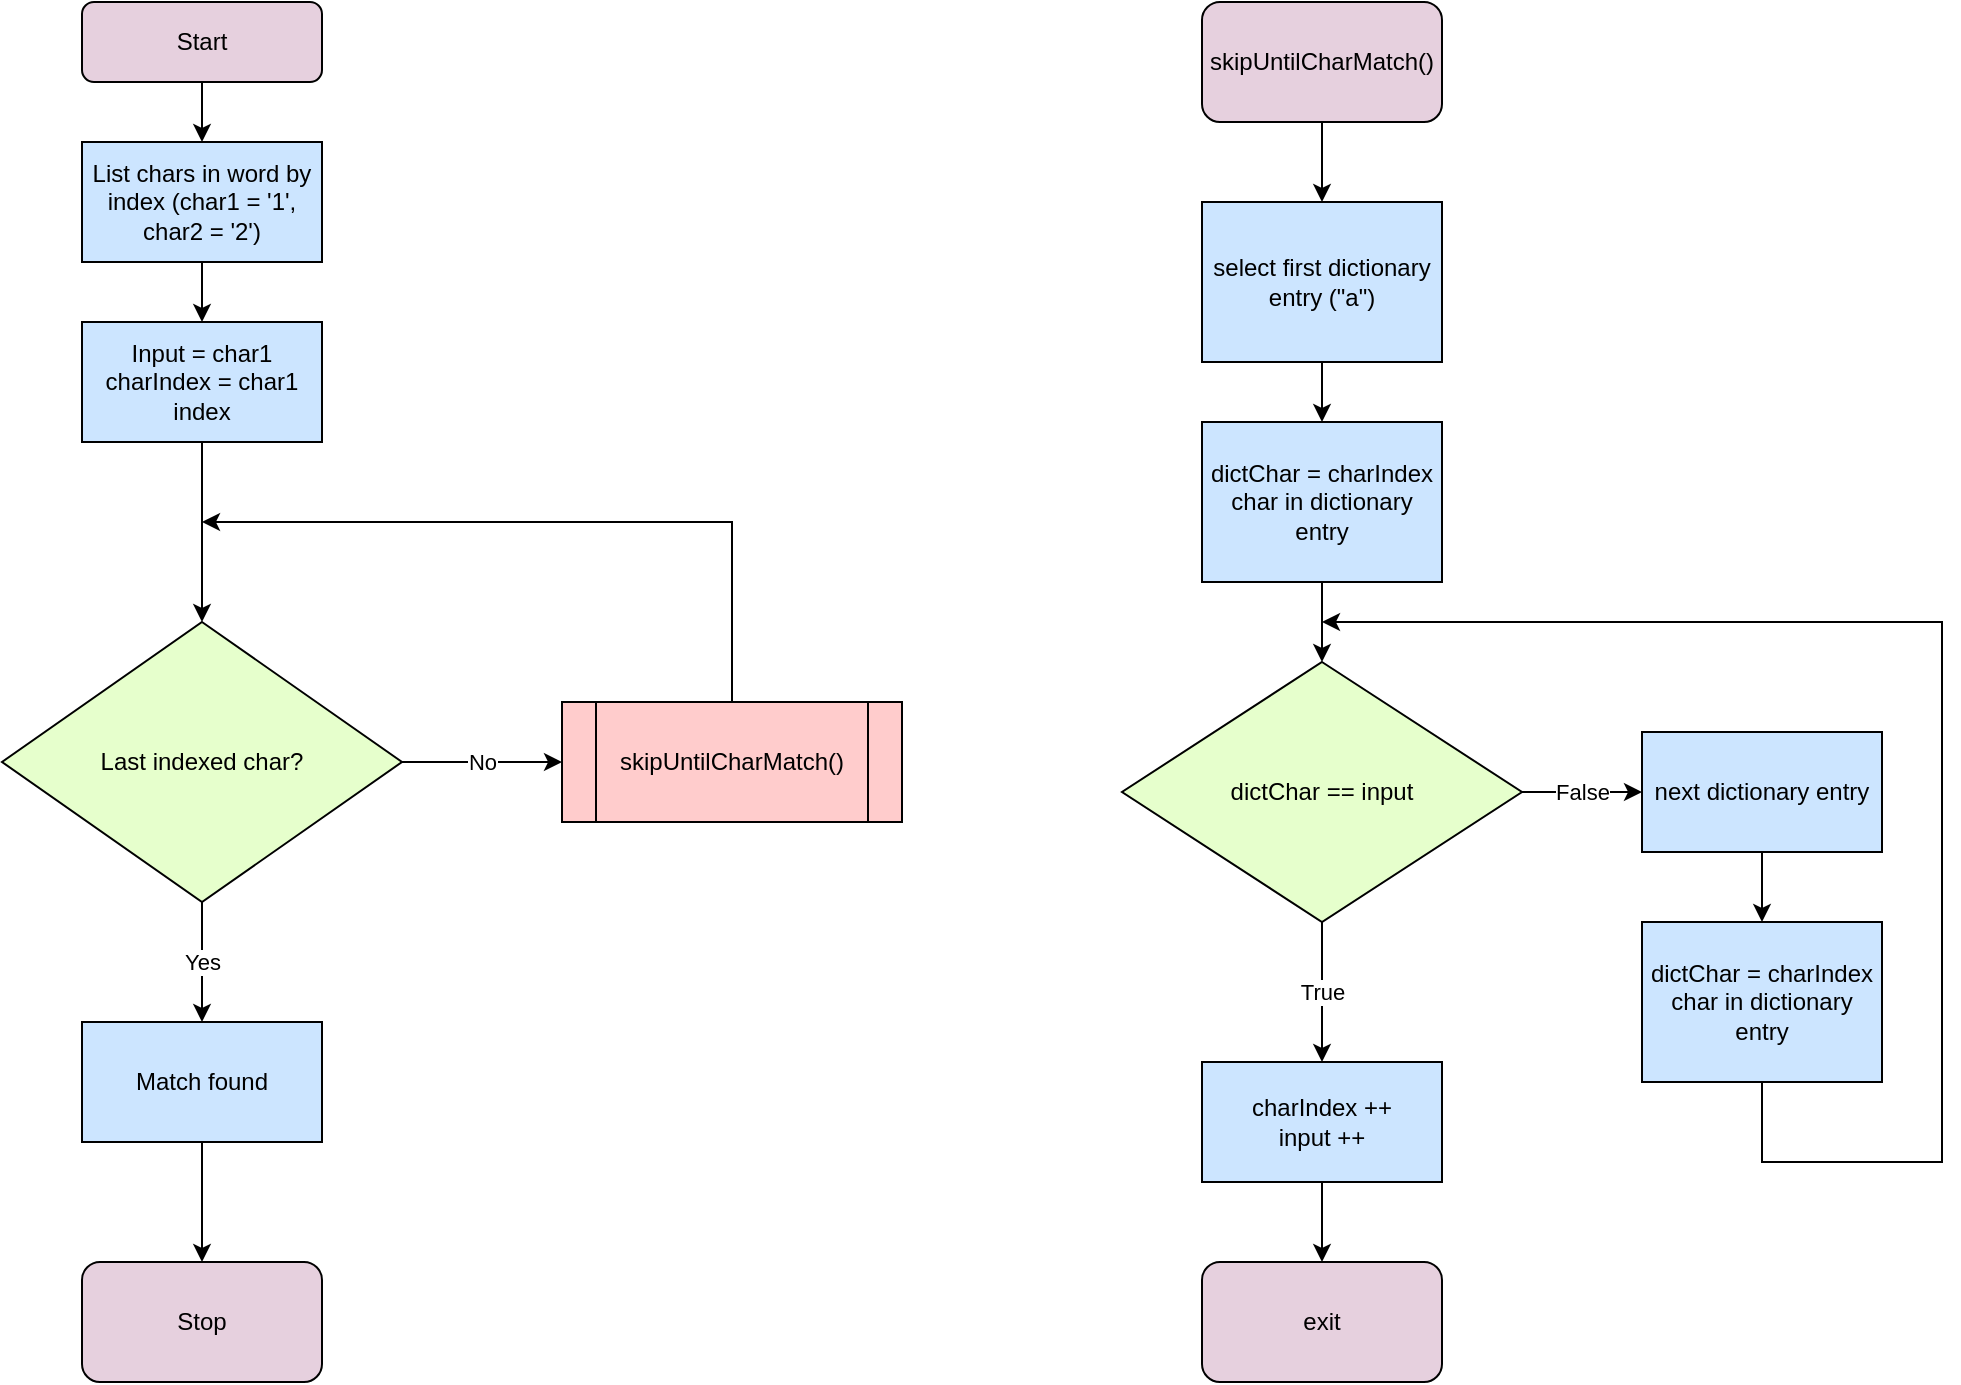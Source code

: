 <mxfile version="24.5.5" type="onedrive">
  <diagram id="C5RBs43oDa-KdzZeNtuy" name="Page-1">
    <mxGraphModel grid="1" page="1" gridSize="10" guides="1" tooltips="1" connect="1" arrows="1" fold="1" pageScale="1" pageWidth="827" pageHeight="1169" math="0" shadow="0">
      <root>
        <mxCell id="WIyWlLk6GJQsqaUBKTNV-0" />
        <mxCell id="WIyWlLk6GJQsqaUBKTNV-1" parent="WIyWlLk6GJQsqaUBKTNV-0" />
        <mxCell id="x1-43eIttwK8g5oFzCSQ-51" style="edgeStyle=orthogonalEdgeStyle;rounded=0;orthogonalLoop=1;jettySize=auto;html=1;exitX=0.5;exitY=1;exitDx=0;exitDy=0;entryX=0.5;entryY=0;entryDx=0;entryDy=0;" edge="1" parent="WIyWlLk6GJQsqaUBKTNV-1" source="WIyWlLk6GJQsqaUBKTNV-3" target="x1-43eIttwK8g5oFzCSQ-5">
          <mxGeometry relative="1" as="geometry" />
        </mxCell>
        <mxCell id="WIyWlLk6GJQsqaUBKTNV-3" value="Start" style="rounded=1;whiteSpace=wrap;html=1;fontSize=12;glass=0;strokeWidth=1;shadow=0;fillColor=#E6D0DE;" vertex="1" parent="WIyWlLk6GJQsqaUBKTNV-1">
          <mxGeometry x="40" y="40" width="120" height="40" as="geometry" />
        </mxCell>
        <mxCell id="x1-43eIttwK8g5oFzCSQ-55" style="edgeStyle=orthogonalEdgeStyle;rounded=0;orthogonalLoop=1;jettySize=auto;html=1;exitX=0.5;exitY=1;exitDx=0;exitDy=0;entryX=0.5;entryY=0;entryDx=0;entryDy=0;" edge="1" parent="WIyWlLk6GJQsqaUBKTNV-1" source="x1-43eIttwK8g5oFzCSQ-5" target="x1-43eIttwK8g5oFzCSQ-54">
          <mxGeometry relative="1" as="geometry" />
        </mxCell>
        <mxCell id="x1-43eIttwK8g5oFzCSQ-5" value="List chars in word by index (char1 = &#39;1&#39;, char2 = &#39;2&#39;)" style="rounded=0;whiteSpace=wrap;html=1;fillColor=#CCE5FF;" vertex="1" parent="WIyWlLk6GJQsqaUBKTNV-1">
          <mxGeometry x="40" y="110" width="120" height="60" as="geometry" />
        </mxCell>
        <mxCell id="x1-43eIttwK8g5oFzCSQ-35" value="False" style="edgeStyle=orthogonalEdgeStyle;rounded=0;orthogonalLoop=1;jettySize=auto;html=1;exitX=1;exitY=0.5;exitDx=0;exitDy=0;entryX=0;entryY=0.5;entryDx=0;entryDy=0;" edge="1" parent="WIyWlLk6GJQsqaUBKTNV-1" source="x1-43eIttwK8g5oFzCSQ-11" target="x1-43eIttwK8g5oFzCSQ-18">
          <mxGeometry relative="1" as="geometry" />
        </mxCell>
        <mxCell id="x1-43eIttwK8g5oFzCSQ-43" value="True" style="edgeStyle=orthogonalEdgeStyle;rounded=0;orthogonalLoop=1;jettySize=auto;html=1;exitX=0.5;exitY=1;exitDx=0;exitDy=0;entryX=0.5;entryY=0;entryDx=0;entryDy=0;" edge="1" parent="WIyWlLk6GJQsqaUBKTNV-1" source="x1-43eIttwK8g5oFzCSQ-11" target="x1-43eIttwK8g5oFzCSQ-34">
          <mxGeometry relative="1" as="geometry" />
        </mxCell>
        <mxCell id="x1-43eIttwK8g5oFzCSQ-11" value="dictChar == input" style="rhombus;whiteSpace=wrap;html=1;fillColor=#E6FFCC;" vertex="1" parent="WIyWlLk6GJQsqaUBKTNV-1">
          <mxGeometry x="560" y="370" width="200" height="130" as="geometry" />
        </mxCell>
        <mxCell id="x1-43eIttwK8g5oFzCSQ-41" style="edgeStyle=orthogonalEdgeStyle;rounded=0;orthogonalLoop=1;jettySize=auto;html=1;exitX=0.5;exitY=1;exitDx=0;exitDy=0;" edge="1" parent="WIyWlLk6GJQsqaUBKTNV-1" source="x1-43eIttwK8g5oFzCSQ-13" target="x1-43eIttwK8g5oFzCSQ-11">
          <mxGeometry relative="1" as="geometry" />
        </mxCell>
        <mxCell id="x1-43eIttwK8g5oFzCSQ-13" value="dictChar = charIndex char in dictionary entry" style="rounded=0;whiteSpace=wrap;html=1;fillColor=#CCE5FF;" vertex="1" parent="WIyWlLk6GJQsqaUBKTNV-1">
          <mxGeometry x="600" y="250" width="120" height="80" as="geometry" />
        </mxCell>
        <mxCell id="x1-43eIttwK8g5oFzCSQ-46" style="edgeStyle=orthogonalEdgeStyle;rounded=0;orthogonalLoop=1;jettySize=auto;html=1;exitX=0.5;exitY=1;exitDx=0;exitDy=0;entryX=0.5;entryY=0;entryDx=0;entryDy=0;" edge="1" parent="WIyWlLk6GJQsqaUBKTNV-1" source="x1-43eIttwK8g5oFzCSQ-18" target="x1-43eIttwK8g5oFzCSQ-45">
          <mxGeometry relative="1" as="geometry" />
        </mxCell>
        <mxCell id="x1-43eIttwK8g5oFzCSQ-18" value="next dictionary entry" style="rounded=0;whiteSpace=wrap;html=1;fillColor=#CCE5FF;" vertex="1" parent="WIyWlLk6GJQsqaUBKTNV-1">
          <mxGeometry x="820" y="405" width="120" height="60" as="geometry" />
        </mxCell>
        <mxCell id="x1-43eIttwK8g5oFzCSQ-40" style="edgeStyle=orthogonalEdgeStyle;rounded=0;orthogonalLoop=1;jettySize=auto;html=1;exitX=0.5;exitY=1;exitDx=0;exitDy=0;entryX=0.5;entryY=0;entryDx=0;entryDy=0;" edge="1" parent="WIyWlLk6GJQsqaUBKTNV-1" target="x1-43eIttwK8g5oFzCSQ-13">
          <mxGeometry relative="1" as="geometry">
            <mxPoint x="660" y="220" as="sourcePoint" />
          </mxGeometry>
        </mxCell>
        <mxCell id="x1-43eIttwK8g5oFzCSQ-27" value="Yes" style="edgeStyle=orthogonalEdgeStyle;rounded=0;orthogonalLoop=1;jettySize=auto;html=1;exitX=0.5;exitY=1;exitDx=0;exitDy=0;entryX=0.5;entryY=0;entryDx=0;entryDy=0;" edge="1" parent="WIyWlLk6GJQsqaUBKTNV-1" source="x1-43eIttwK8g5oFzCSQ-23" target="x1-43eIttwK8g5oFzCSQ-25">
          <mxGeometry relative="1" as="geometry" />
        </mxCell>
        <mxCell id="x1-43eIttwK8g5oFzCSQ-50" value="No" style="edgeStyle=orthogonalEdgeStyle;rounded=0;orthogonalLoop=1;jettySize=auto;html=1;exitX=1;exitY=0.5;exitDx=0;exitDy=0;entryX=0;entryY=0.5;entryDx=0;entryDy=0;" edge="1" parent="WIyWlLk6GJQsqaUBKTNV-1" source="x1-43eIttwK8g5oFzCSQ-23" target="x1-43eIttwK8g5oFzCSQ-30">
          <mxGeometry relative="1" as="geometry" />
        </mxCell>
        <mxCell id="x1-43eIttwK8g5oFzCSQ-23" value="Last indexed char?" style="rhombus;whiteSpace=wrap;html=1;fillColor=#E6FFCC;" vertex="1" parent="WIyWlLk6GJQsqaUBKTNV-1">
          <mxGeometry y="350" width="200" height="140" as="geometry" />
        </mxCell>
        <mxCell id="x1-43eIttwK8g5oFzCSQ-28" style="edgeStyle=orthogonalEdgeStyle;rounded=0;orthogonalLoop=1;jettySize=auto;html=1;exitX=0.5;exitY=1;exitDx=0;exitDy=0;entryX=0.5;entryY=0;entryDx=0;entryDy=0;" edge="1" parent="WIyWlLk6GJQsqaUBKTNV-1" source="x1-43eIttwK8g5oFzCSQ-25" target="x1-43eIttwK8g5oFzCSQ-26">
          <mxGeometry relative="1" as="geometry" />
        </mxCell>
        <mxCell id="x1-43eIttwK8g5oFzCSQ-25" value="Match found" style="rounded=0;whiteSpace=wrap;html=1;fillColor=#CCE5FF;" vertex="1" parent="WIyWlLk6GJQsqaUBKTNV-1">
          <mxGeometry x="40" y="550" width="120" height="60" as="geometry" />
        </mxCell>
        <mxCell id="x1-43eIttwK8g5oFzCSQ-26" value="Stop" style="rounded=1;whiteSpace=wrap;html=1;fillColor=#E6D0DE;" vertex="1" parent="WIyWlLk6GJQsqaUBKTNV-1">
          <mxGeometry x="40" y="670" width="120" height="60" as="geometry" />
        </mxCell>
        <mxCell id="x1-43eIttwK8g5oFzCSQ-57" style="edgeStyle=orthogonalEdgeStyle;rounded=0;orthogonalLoop=1;jettySize=auto;html=1;exitX=0.5;exitY=0;exitDx=0;exitDy=0;" edge="1" parent="WIyWlLk6GJQsqaUBKTNV-1" source="x1-43eIttwK8g5oFzCSQ-30">
          <mxGeometry relative="1" as="geometry">
            <mxPoint x="100" y="300" as="targetPoint" />
            <Array as="points">
              <mxPoint x="365" y="300" />
            </Array>
          </mxGeometry>
        </mxCell>
        <mxCell id="x1-43eIttwK8g5oFzCSQ-30" value="skipUntilCharMatch()" style="shape=process;whiteSpace=wrap;html=1;backgroundOutline=1;fillColor=#FFCCCC;" vertex="1" parent="WIyWlLk6GJQsqaUBKTNV-1">
          <mxGeometry x="280" y="390" width="170" height="60" as="geometry" />
        </mxCell>
        <mxCell id="x1-43eIttwK8g5oFzCSQ-60" style="edgeStyle=orthogonalEdgeStyle;rounded=0;orthogonalLoop=1;jettySize=auto;html=1;exitX=0.5;exitY=1;exitDx=0;exitDy=0;entryX=0.5;entryY=0;entryDx=0;entryDy=0;" edge="1" parent="WIyWlLk6GJQsqaUBKTNV-1" source="x1-43eIttwK8g5oFzCSQ-31" target="x1-43eIttwK8g5oFzCSQ-59">
          <mxGeometry relative="1" as="geometry" />
        </mxCell>
        <mxCell id="x1-43eIttwK8g5oFzCSQ-31" value="skipUntilCharMatch()" style="rounded=1;whiteSpace=wrap;html=1;fillColor=#E6D0DE;" vertex="1" parent="WIyWlLk6GJQsqaUBKTNV-1">
          <mxGeometry x="600" y="40" width="120" height="60" as="geometry" />
        </mxCell>
        <mxCell id="x1-43eIttwK8g5oFzCSQ-49" style="edgeStyle=orthogonalEdgeStyle;rounded=0;orthogonalLoop=1;jettySize=auto;html=1;exitX=0.5;exitY=1;exitDx=0;exitDy=0;entryX=0.5;entryY=0;entryDx=0;entryDy=0;" edge="1" parent="WIyWlLk6GJQsqaUBKTNV-1" source="x1-43eIttwK8g5oFzCSQ-34" target="x1-43eIttwK8g5oFzCSQ-48">
          <mxGeometry relative="1" as="geometry" />
        </mxCell>
        <mxCell id="x1-43eIttwK8g5oFzCSQ-34" value="charIndex ++&lt;div&gt;input ++&lt;/div&gt;" style="rounded=0;whiteSpace=wrap;html=1;fillColor=#CCE5FF;" vertex="1" parent="WIyWlLk6GJQsqaUBKTNV-1">
          <mxGeometry x="600" y="570" width="120" height="60" as="geometry" />
        </mxCell>
        <mxCell id="x1-43eIttwK8g5oFzCSQ-47" style="edgeStyle=orthogonalEdgeStyle;rounded=0;orthogonalLoop=1;jettySize=auto;html=1;exitX=0.5;exitY=1;exitDx=0;exitDy=0;" edge="1" parent="WIyWlLk6GJQsqaUBKTNV-1" source="x1-43eIttwK8g5oFzCSQ-45">
          <mxGeometry relative="1" as="geometry">
            <mxPoint x="660" y="350" as="targetPoint" />
            <Array as="points">
              <mxPoint x="880" y="620" />
              <mxPoint x="970" y="620" />
              <mxPoint x="970" y="350" />
            </Array>
          </mxGeometry>
        </mxCell>
        <mxCell id="x1-43eIttwK8g5oFzCSQ-45" value="dictChar = charIndex char in dictionary entry" style="rounded=0;whiteSpace=wrap;html=1;fillColor=#CCE5FF;" vertex="1" parent="WIyWlLk6GJQsqaUBKTNV-1">
          <mxGeometry x="820" y="500" width="120" height="80" as="geometry" />
        </mxCell>
        <mxCell id="x1-43eIttwK8g5oFzCSQ-48" value="exit" style="rounded=1;whiteSpace=wrap;html=1;fillColor=#E6D0DE;" vertex="1" parent="WIyWlLk6GJQsqaUBKTNV-1">
          <mxGeometry x="600" y="670" width="120" height="60" as="geometry" />
        </mxCell>
        <mxCell id="x1-43eIttwK8g5oFzCSQ-56" style="edgeStyle=orthogonalEdgeStyle;rounded=0;orthogonalLoop=1;jettySize=auto;html=1;exitX=0.5;exitY=1;exitDx=0;exitDy=0;entryX=0.5;entryY=0;entryDx=0;entryDy=0;" edge="1" parent="WIyWlLk6GJQsqaUBKTNV-1" source="x1-43eIttwK8g5oFzCSQ-54" target="x1-43eIttwK8g5oFzCSQ-23">
          <mxGeometry relative="1" as="geometry" />
        </mxCell>
        <mxCell id="x1-43eIttwK8g5oFzCSQ-54" value="Input = char1&lt;div&gt;charIndex = char1 index&lt;/div&gt;" style="rounded=0;whiteSpace=wrap;html=1;fillColor=#CCE5FF;" vertex="1" parent="WIyWlLk6GJQsqaUBKTNV-1">
          <mxGeometry x="40" y="200" width="120" height="60" as="geometry" />
        </mxCell>
        <mxCell id="x1-43eIttwK8g5oFzCSQ-59" value="select first dictionary entry (&quot;a&quot;)" style="rounded=0;whiteSpace=wrap;html=1;fillColor=#CCE5FF;" vertex="1" parent="WIyWlLk6GJQsqaUBKTNV-1">
          <mxGeometry x="600" y="140" width="120" height="80" as="geometry" />
        </mxCell>
      </root>
    </mxGraphModel>
  </diagram>
</mxfile>
